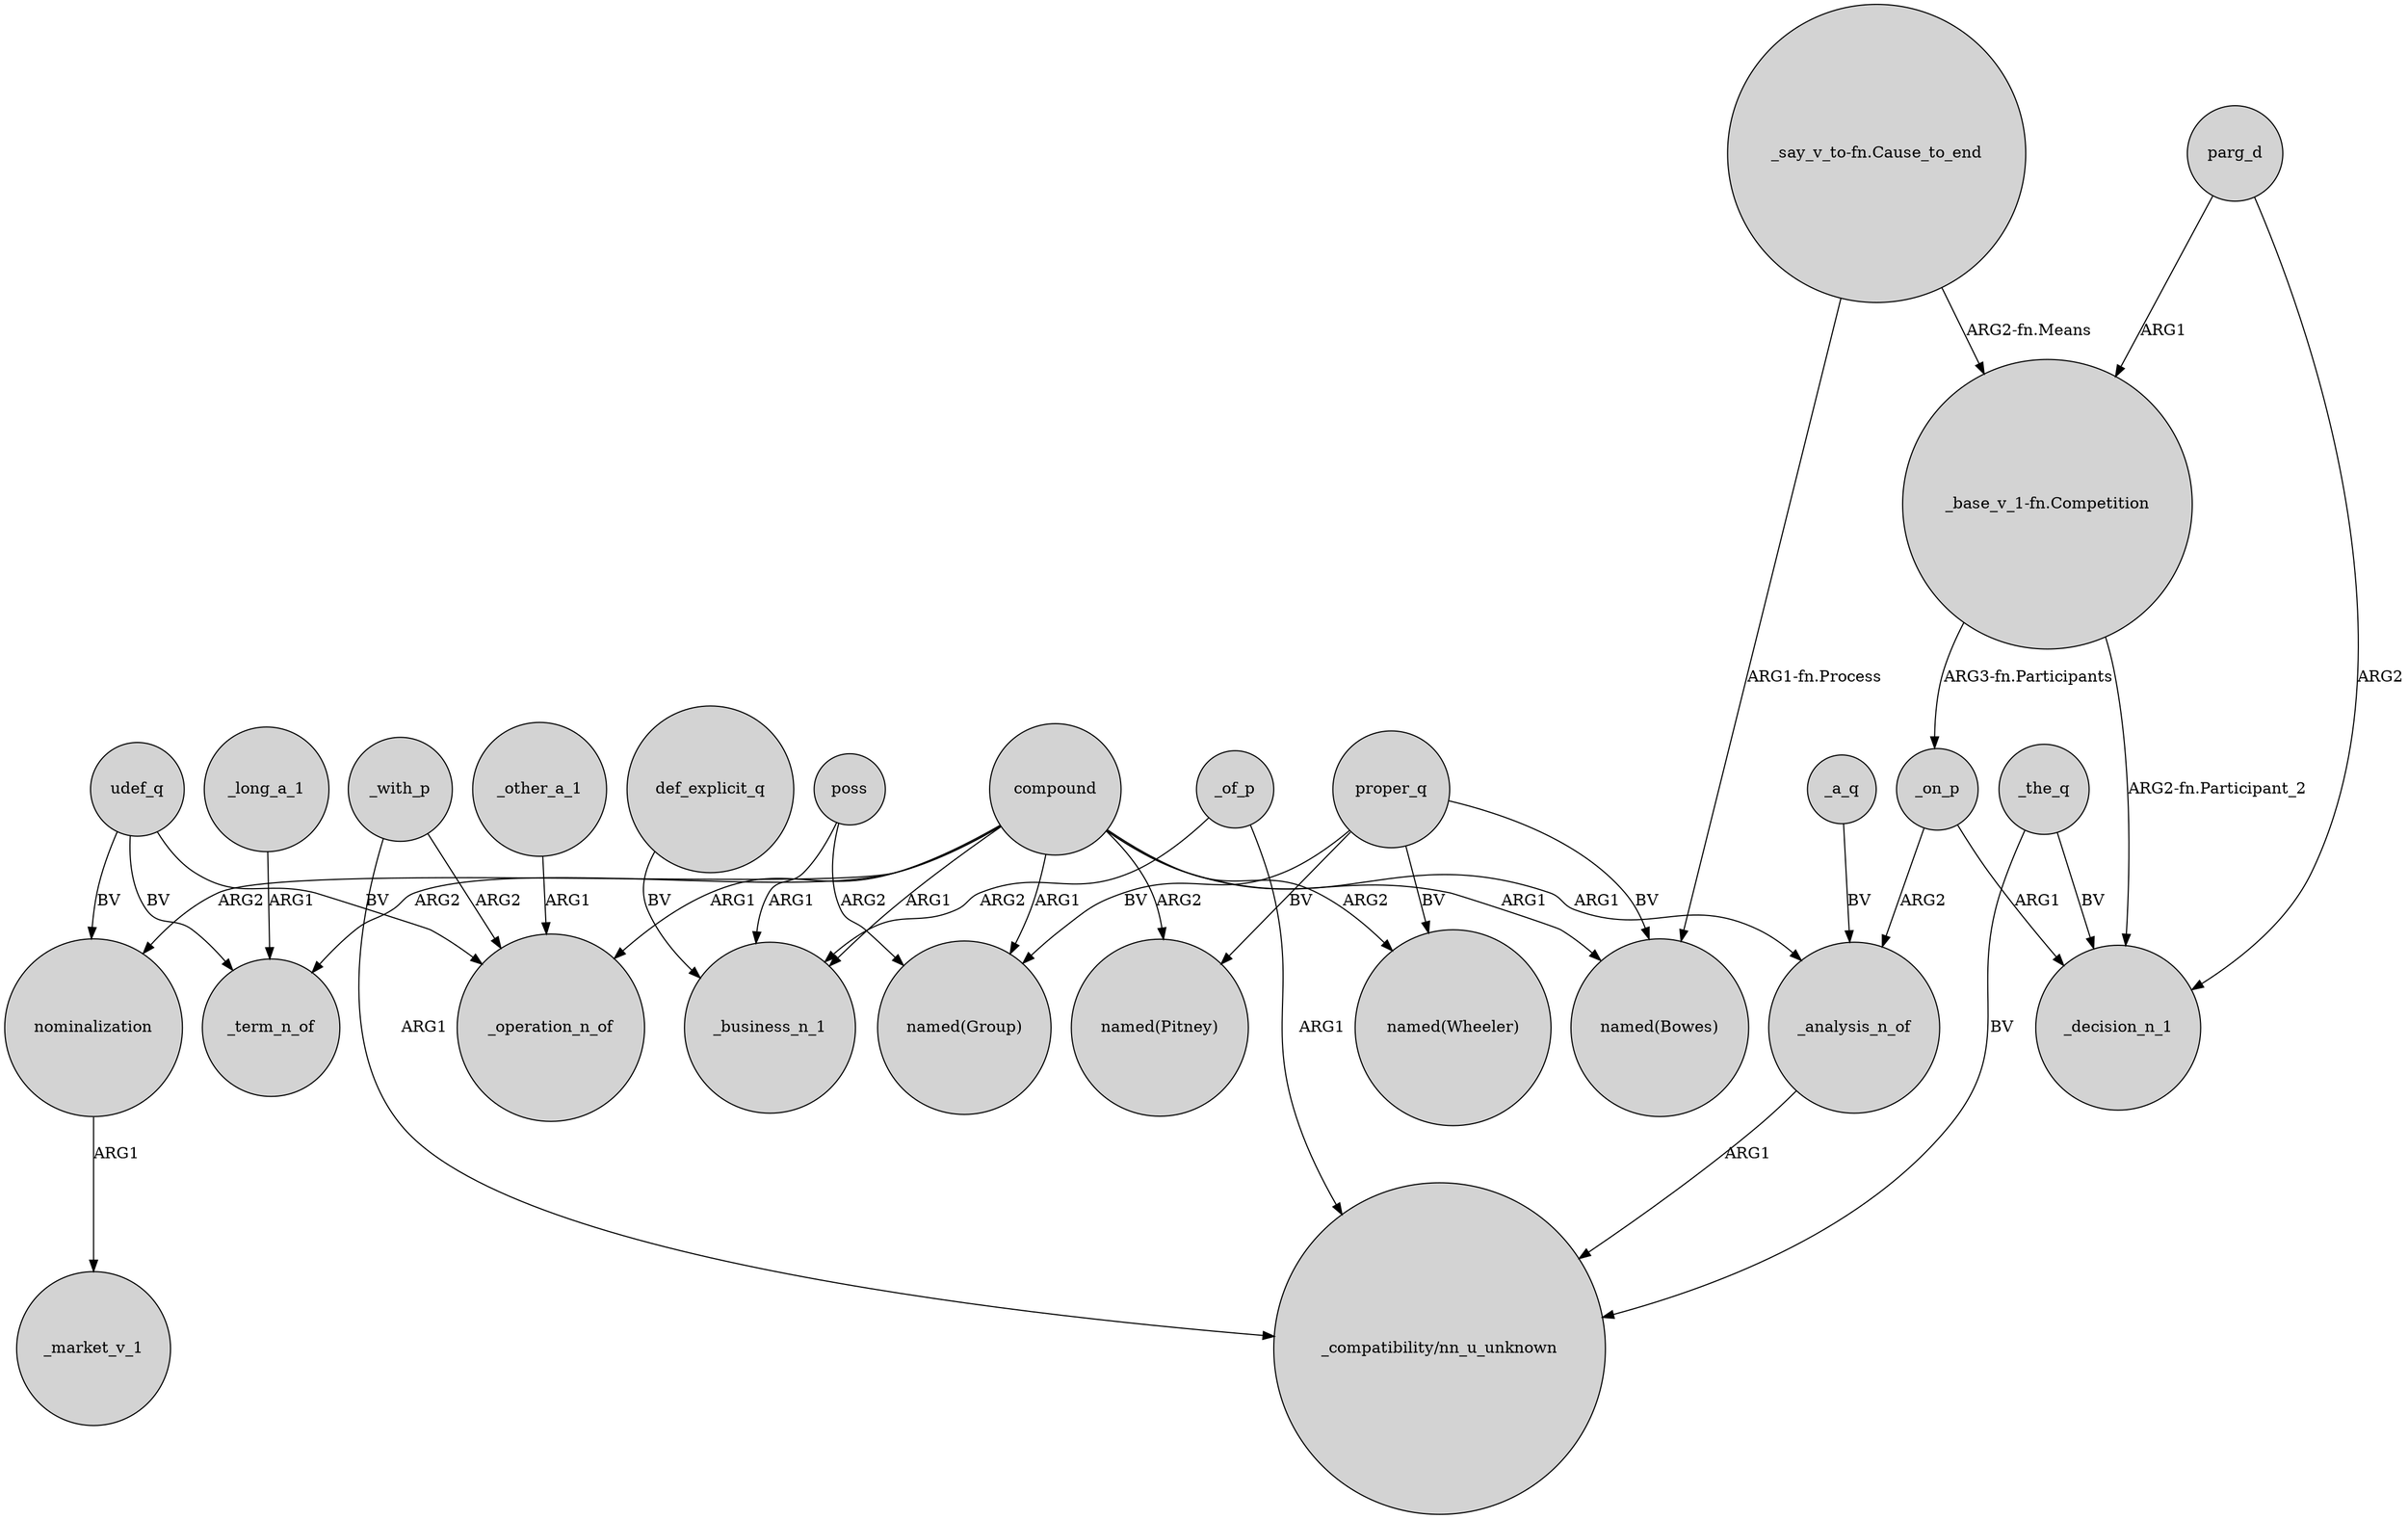 digraph {
	node [shape=circle style=filled]
	def_explicit_q -> _business_n_1 [label=BV]
	udef_q -> _term_n_of [label=BV]
	_with_p -> "_compatibility/nn_u_unknown" [label=ARG1]
	poss -> "named(Group)" [label=ARG2]
	poss -> _business_n_1 [label=ARG1]
	"_base_v_1-fn.Competition" -> _decision_n_1 [label="ARG2-fn.Participant_2"]
	compound -> _term_n_of [label=ARG2]
	nominalization -> _market_v_1 [label=ARG1]
	_of_p -> "_compatibility/nn_u_unknown" [label=ARG1]
	compound -> "named(Group)" [label=ARG1]
	compound -> "named(Pitney)" [label=ARG2]
	udef_q -> nominalization [label=BV]
	_long_a_1 -> _term_n_of [label=ARG1]
	compound -> _operation_n_of [label=ARG1]
	_other_a_1 -> _operation_n_of [label=ARG1]
	proper_q -> "named(Group)" [label=BV]
	parg_d -> _decision_n_1 [label=ARG2]
	compound -> nominalization [label=ARG2]
	proper_q -> "named(Wheeler)" [label=BV]
	_analysis_n_of -> "_compatibility/nn_u_unknown" [label=ARG1]
	"_say_v_to-fn.Cause_to_end" -> "named(Bowes)" [label="ARG1-fn.Process"]
	compound -> "named(Bowes)" [label=ARG1]
	udef_q -> _operation_n_of [label=BV]
	_with_p -> _operation_n_of [label=ARG2]
	compound -> _analysis_n_of [label=ARG1]
	_on_p -> _decision_n_1 [label=ARG1]
	_of_p -> _business_n_1 [label=ARG2]
	"_base_v_1-fn.Competition" -> _on_p [label="ARG3-fn.Participants"]
	"_say_v_to-fn.Cause_to_end" -> "_base_v_1-fn.Competition" [label="ARG2-fn.Means"]
	_the_q -> "_compatibility/nn_u_unknown" [label=BV]
	_a_q -> _analysis_n_of [label=BV]
	compound -> "named(Wheeler)" [label=ARG2]
	compound -> _business_n_1 [label=ARG1]
	proper_q -> "named(Pitney)" [label=BV]
	_the_q -> _decision_n_1 [label=BV]
	proper_q -> "named(Bowes)" [label=BV]
	_on_p -> _analysis_n_of [label=ARG2]
	parg_d -> "_base_v_1-fn.Competition" [label=ARG1]
}
